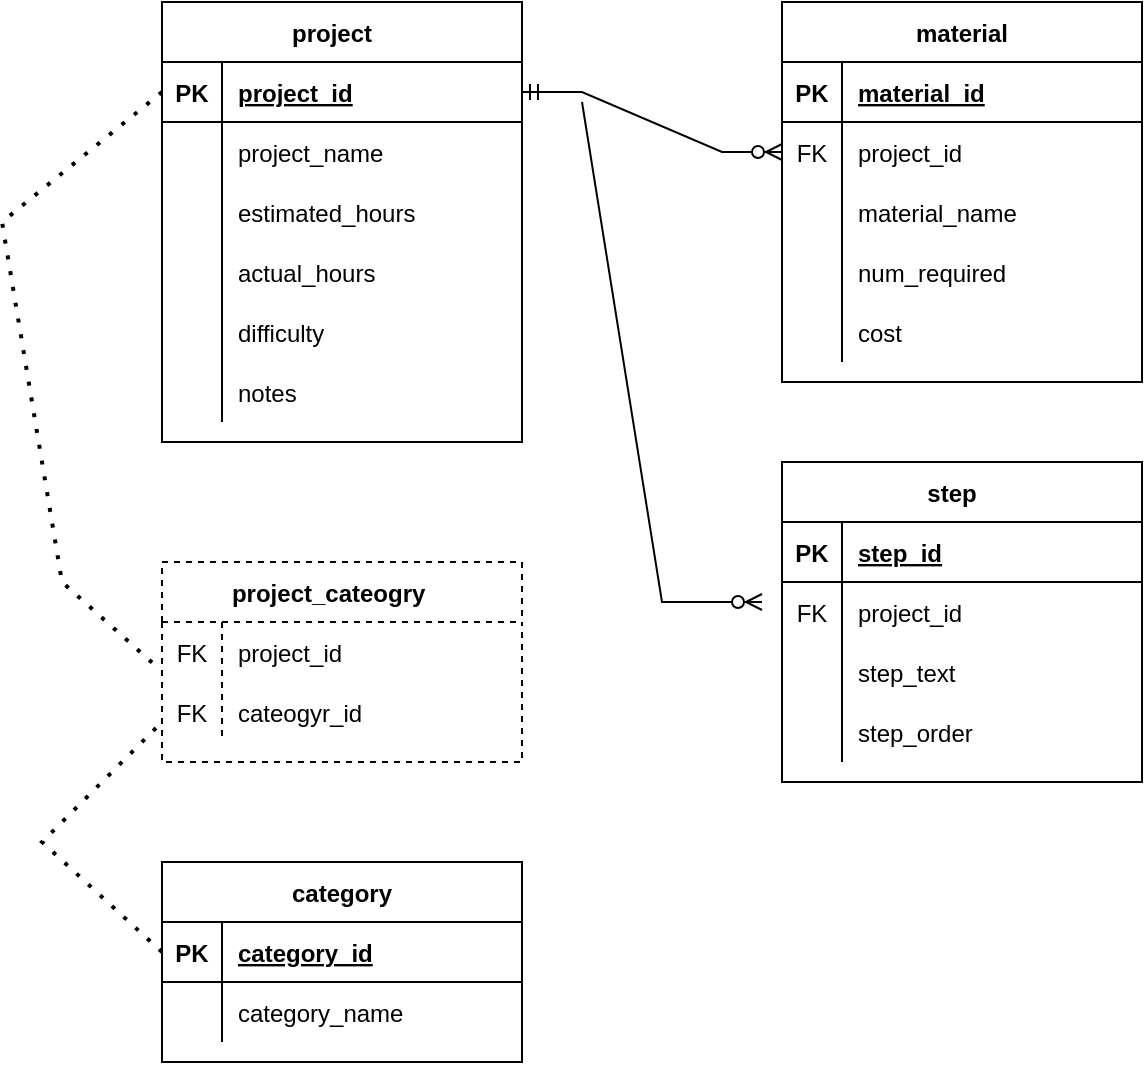 <mxfile version="20.2.3" type="device"><diagram id="pKIGWsjTR0xT4qYTMREx" name="Page-1"><mxGraphModel dx="764" dy="852" grid="1" gridSize="10" guides="1" tooltips="1" connect="1" arrows="1" fold="1" page="1" pageScale="1" pageWidth="850" pageHeight="1100" math="0" shadow="0"><root><mxCell id="0"/><mxCell id="1" parent="0"/><mxCell id="BbensuIwWWZXTWWJ-ywU-1" value="project   " style="shape=table;startSize=30;container=1;collapsible=1;childLayout=tableLayout;fixedRows=1;rowLines=0;fontStyle=1;align=center;resizeLast=1;" vertex="1" parent="1"><mxGeometry x="110" y="90" width="180" height="220" as="geometry"/></mxCell><mxCell id="BbensuIwWWZXTWWJ-ywU-2" value="" style="shape=tableRow;horizontal=0;startSize=0;swimlaneHead=0;swimlaneBody=0;fillColor=none;collapsible=0;dropTarget=0;points=[[0,0.5],[1,0.5]];portConstraint=eastwest;top=0;left=0;right=0;bottom=1;" vertex="1" parent="BbensuIwWWZXTWWJ-ywU-1"><mxGeometry y="30" width="180" height="30" as="geometry"/></mxCell><mxCell id="BbensuIwWWZXTWWJ-ywU-3" value="PK" style="shape=partialRectangle;connectable=0;fillColor=none;top=0;left=0;bottom=0;right=0;fontStyle=1;overflow=hidden;" vertex="1" parent="BbensuIwWWZXTWWJ-ywU-2"><mxGeometry width="30" height="30" as="geometry"><mxRectangle width="30" height="30" as="alternateBounds"/></mxGeometry></mxCell><mxCell id="BbensuIwWWZXTWWJ-ywU-4" value="project_id" style="shape=partialRectangle;connectable=0;fillColor=none;top=0;left=0;bottom=0;right=0;align=left;spacingLeft=6;fontStyle=5;overflow=hidden;" vertex="1" parent="BbensuIwWWZXTWWJ-ywU-2"><mxGeometry x="30" width="150" height="30" as="geometry"><mxRectangle width="150" height="30" as="alternateBounds"/></mxGeometry></mxCell><mxCell id="BbensuIwWWZXTWWJ-ywU-5" value="" style="shape=tableRow;horizontal=0;startSize=0;swimlaneHead=0;swimlaneBody=0;fillColor=none;collapsible=0;dropTarget=0;points=[[0,0.5],[1,0.5]];portConstraint=eastwest;top=0;left=0;right=0;bottom=0;" vertex="1" parent="BbensuIwWWZXTWWJ-ywU-1"><mxGeometry y="60" width="180" height="30" as="geometry"/></mxCell><mxCell id="BbensuIwWWZXTWWJ-ywU-6" value="" style="shape=partialRectangle;connectable=0;fillColor=none;top=0;left=0;bottom=0;right=0;editable=1;overflow=hidden;" vertex="1" parent="BbensuIwWWZXTWWJ-ywU-5"><mxGeometry width="30" height="30" as="geometry"><mxRectangle width="30" height="30" as="alternateBounds"/></mxGeometry></mxCell><mxCell id="BbensuIwWWZXTWWJ-ywU-7" value="project_name" style="shape=partialRectangle;connectable=0;fillColor=none;top=0;left=0;bottom=0;right=0;align=left;spacingLeft=6;overflow=hidden;" vertex="1" parent="BbensuIwWWZXTWWJ-ywU-5"><mxGeometry x="30" width="150" height="30" as="geometry"><mxRectangle width="150" height="30" as="alternateBounds"/></mxGeometry></mxCell><mxCell id="BbensuIwWWZXTWWJ-ywU-8" value="" style="shape=tableRow;horizontal=0;startSize=0;swimlaneHead=0;swimlaneBody=0;fillColor=none;collapsible=0;dropTarget=0;points=[[0,0.5],[1,0.5]];portConstraint=eastwest;top=0;left=0;right=0;bottom=0;" vertex="1" parent="BbensuIwWWZXTWWJ-ywU-1"><mxGeometry y="90" width="180" height="30" as="geometry"/></mxCell><mxCell id="BbensuIwWWZXTWWJ-ywU-9" value="" style="shape=partialRectangle;connectable=0;fillColor=none;top=0;left=0;bottom=0;right=0;editable=1;overflow=hidden;" vertex="1" parent="BbensuIwWWZXTWWJ-ywU-8"><mxGeometry width="30" height="30" as="geometry"><mxRectangle width="30" height="30" as="alternateBounds"/></mxGeometry></mxCell><mxCell id="BbensuIwWWZXTWWJ-ywU-10" value="estimated_hours" style="shape=partialRectangle;connectable=0;fillColor=none;top=0;left=0;bottom=0;right=0;align=left;spacingLeft=6;overflow=hidden;" vertex="1" parent="BbensuIwWWZXTWWJ-ywU-8"><mxGeometry x="30" width="150" height="30" as="geometry"><mxRectangle width="150" height="30" as="alternateBounds"/></mxGeometry></mxCell><mxCell id="BbensuIwWWZXTWWJ-ywU-11" value="" style="shape=tableRow;horizontal=0;startSize=0;swimlaneHead=0;swimlaneBody=0;fillColor=none;collapsible=0;dropTarget=0;points=[[0,0.5],[1,0.5]];portConstraint=eastwest;top=0;left=0;right=0;bottom=0;" vertex="1" parent="BbensuIwWWZXTWWJ-ywU-1"><mxGeometry y="120" width="180" height="30" as="geometry"/></mxCell><mxCell id="BbensuIwWWZXTWWJ-ywU-12" value="" style="shape=partialRectangle;connectable=0;fillColor=none;top=0;left=0;bottom=0;right=0;editable=1;overflow=hidden;" vertex="1" parent="BbensuIwWWZXTWWJ-ywU-11"><mxGeometry width="30" height="30" as="geometry"><mxRectangle width="30" height="30" as="alternateBounds"/></mxGeometry></mxCell><mxCell id="BbensuIwWWZXTWWJ-ywU-13" value="actual_hours" style="shape=partialRectangle;connectable=0;fillColor=none;top=0;left=0;bottom=0;right=0;align=left;spacingLeft=6;overflow=hidden;" vertex="1" parent="BbensuIwWWZXTWWJ-ywU-11"><mxGeometry x="30" width="150" height="30" as="geometry"><mxRectangle width="150" height="30" as="alternateBounds"/></mxGeometry></mxCell><mxCell id="BbensuIwWWZXTWWJ-ywU-17" style="shape=tableRow;horizontal=0;startSize=0;swimlaneHead=0;swimlaneBody=0;fillColor=none;collapsible=0;dropTarget=0;points=[[0,0.5],[1,0.5]];portConstraint=eastwest;top=0;left=0;right=0;bottom=0;" vertex="1" parent="BbensuIwWWZXTWWJ-ywU-1"><mxGeometry y="150" width="180" height="30" as="geometry"/></mxCell><mxCell id="BbensuIwWWZXTWWJ-ywU-18" style="shape=partialRectangle;connectable=0;fillColor=none;top=0;left=0;bottom=0;right=0;editable=1;overflow=hidden;" vertex="1" parent="BbensuIwWWZXTWWJ-ywU-17"><mxGeometry width="30" height="30" as="geometry"><mxRectangle width="30" height="30" as="alternateBounds"/></mxGeometry></mxCell><mxCell id="BbensuIwWWZXTWWJ-ywU-19" value="difficulty" style="shape=partialRectangle;connectable=0;fillColor=none;top=0;left=0;bottom=0;right=0;align=left;spacingLeft=6;overflow=hidden;" vertex="1" parent="BbensuIwWWZXTWWJ-ywU-17"><mxGeometry x="30" width="150" height="30" as="geometry"><mxRectangle width="150" height="30" as="alternateBounds"/></mxGeometry></mxCell><mxCell id="BbensuIwWWZXTWWJ-ywU-14" style="shape=tableRow;horizontal=0;startSize=0;swimlaneHead=0;swimlaneBody=0;fillColor=none;collapsible=0;dropTarget=0;points=[[0,0.5],[1,0.5]];portConstraint=eastwest;top=0;left=0;right=0;bottom=0;" vertex="1" parent="BbensuIwWWZXTWWJ-ywU-1"><mxGeometry y="180" width="180" height="30" as="geometry"/></mxCell><mxCell id="BbensuIwWWZXTWWJ-ywU-15" style="shape=partialRectangle;connectable=0;fillColor=none;top=0;left=0;bottom=0;right=0;editable=1;overflow=hidden;" vertex="1" parent="BbensuIwWWZXTWWJ-ywU-14"><mxGeometry width="30" height="30" as="geometry"><mxRectangle width="30" height="30" as="alternateBounds"/></mxGeometry></mxCell><mxCell id="BbensuIwWWZXTWWJ-ywU-16" value="notes" style="shape=partialRectangle;connectable=0;fillColor=none;top=0;left=0;bottom=0;right=0;align=left;spacingLeft=6;overflow=hidden;" vertex="1" parent="BbensuIwWWZXTWWJ-ywU-14"><mxGeometry x="30" width="150" height="30" as="geometry"><mxRectangle width="150" height="30" as="alternateBounds"/></mxGeometry></mxCell><mxCell id="BbensuIwWWZXTWWJ-ywU-20" value="material" style="shape=table;startSize=30;container=1;collapsible=1;childLayout=tableLayout;fixedRows=1;rowLines=0;fontStyle=1;align=center;resizeLast=1;" vertex="1" parent="1"><mxGeometry x="420" y="90" width="180" height="190" as="geometry"/></mxCell><mxCell id="BbensuIwWWZXTWWJ-ywU-21" value="" style="shape=tableRow;horizontal=0;startSize=0;swimlaneHead=0;swimlaneBody=0;fillColor=none;collapsible=0;dropTarget=0;points=[[0,0.5],[1,0.5]];portConstraint=eastwest;top=0;left=0;right=0;bottom=1;" vertex="1" parent="BbensuIwWWZXTWWJ-ywU-20"><mxGeometry y="30" width="180" height="30" as="geometry"/></mxCell><mxCell id="BbensuIwWWZXTWWJ-ywU-22" value="PK" style="shape=partialRectangle;connectable=0;fillColor=none;top=0;left=0;bottom=0;right=0;fontStyle=1;overflow=hidden;" vertex="1" parent="BbensuIwWWZXTWWJ-ywU-21"><mxGeometry width="30" height="30" as="geometry"><mxRectangle width="30" height="30" as="alternateBounds"/></mxGeometry></mxCell><mxCell id="BbensuIwWWZXTWWJ-ywU-23" value="material_id" style="shape=partialRectangle;connectable=0;fillColor=none;top=0;left=0;bottom=0;right=0;align=left;spacingLeft=6;fontStyle=5;overflow=hidden;" vertex="1" parent="BbensuIwWWZXTWWJ-ywU-21"><mxGeometry x="30" width="150" height="30" as="geometry"><mxRectangle width="150" height="30" as="alternateBounds"/></mxGeometry></mxCell><mxCell id="BbensuIwWWZXTWWJ-ywU-33" value="" style="shape=tableRow;horizontal=0;startSize=0;swimlaneHead=0;swimlaneBody=0;fillColor=none;collapsible=0;dropTarget=0;points=[[0,0.5],[1,0.5]];portConstraint=eastwest;top=0;left=0;right=0;bottom=0;" vertex="1" parent="BbensuIwWWZXTWWJ-ywU-20"><mxGeometry y="60" width="180" height="30" as="geometry"/></mxCell><mxCell id="BbensuIwWWZXTWWJ-ywU-34" value="FK" style="shape=partialRectangle;connectable=0;fillColor=none;top=0;left=0;bottom=0;right=0;fontStyle=0;overflow=hidden;" vertex="1" parent="BbensuIwWWZXTWWJ-ywU-33"><mxGeometry width="30" height="30" as="geometry"><mxRectangle width="30" height="30" as="alternateBounds"/></mxGeometry></mxCell><mxCell id="BbensuIwWWZXTWWJ-ywU-35" value="project_id" style="shape=partialRectangle;connectable=0;fillColor=none;top=0;left=0;bottom=0;right=0;align=left;spacingLeft=6;fontStyle=0;overflow=hidden;" vertex="1" parent="BbensuIwWWZXTWWJ-ywU-33"><mxGeometry x="30" width="150" height="30" as="geometry"><mxRectangle width="150" height="30" as="alternateBounds"/></mxGeometry></mxCell><mxCell id="BbensuIwWWZXTWWJ-ywU-24" value="" style="shape=tableRow;horizontal=0;startSize=0;swimlaneHead=0;swimlaneBody=0;fillColor=none;collapsible=0;dropTarget=0;points=[[0,0.5],[1,0.5]];portConstraint=eastwest;top=0;left=0;right=0;bottom=0;" vertex="1" parent="BbensuIwWWZXTWWJ-ywU-20"><mxGeometry y="90" width="180" height="30" as="geometry"/></mxCell><mxCell id="BbensuIwWWZXTWWJ-ywU-25" value="" style="shape=partialRectangle;connectable=0;fillColor=none;top=0;left=0;bottom=0;right=0;editable=1;overflow=hidden;" vertex="1" parent="BbensuIwWWZXTWWJ-ywU-24"><mxGeometry width="30" height="30" as="geometry"><mxRectangle width="30" height="30" as="alternateBounds"/></mxGeometry></mxCell><mxCell id="BbensuIwWWZXTWWJ-ywU-26" value="material_name" style="shape=partialRectangle;connectable=0;fillColor=none;top=0;left=0;bottom=0;right=0;align=left;spacingLeft=6;overflow=hidden;" vertex="1" parent="BbensuIwWWZXTWWJ-ywU-24"><mxGeometry x="30" width="150" height="30" as="geometry"><mxRectangle width="150" height="30" as="alternateBounds"/></mxGeometry></mxCell><mxCell id="BbensuIwWWZXTWWJ-ywU-27" value="" style="shape=tableRow;horizontal=0;startSize=0;swimlaneHead=0;swimlaneBody=0;fillColor=none;collapsible=0;dropTarget=0;points=[[0,0.5],[1,0.5]];portConstraint=eastwest;top=0;left=0;right=0;bottom=0;" vertex="1" parent="BbensuIwWWZXTWWJ-ywU-20"><mxGeometry y="120" width="180" height="30" as="geometry"/></mxCell><mxCell id="BbensuIwWWZXTWWJ-ywU-28" value="" style="shape=partialRectangle;connectable=0;fillColor=none;top=0;left=0;bottom=0;right=0;editable=1;overflow=hidden;" vertex="1" parent="BbensuIwWWZXTWWJ-ywU-27"><mxGeometry width="30" height="30" as="geometry"><mxRectangle width="30" height="30" as="alternateBounds"/></mxGeometry></mxCell><mxCell id="BbensuIwWWZXTWWJ-ywU-29" value="num_required" style="shape=partialRectangle;connectable=0;fillColor=none;top=0;left=0;bottom=0;right=0;align=left;spacingLeft=6;overflow=hidden;" vertex="1" parent="BbensuIwWWZXTWWJ-ywU-27"><mxGeometry x="30" width="150" height="30" as="geometry"><mxRectangle width="150" height="30" as="alternateBounds"/></mxGeometry></mxCell><mxCell id="BbensuIwWWZXTWWJ-ywU-30" value="" style="shape=tableRow;horizontal=0;startSize=0;swimlaneHead=0;swimlaneBody=0;fillColor=none;collapsible=0;dropTarget=0;points=[[0,0.5],[1,0.5]];portConstraint=eastwest;top=0;left=0;right=0;bottom=0;" vertex="1" parent="BbensuIwWWZXTWWJ-ywU-20"><mxGeometry y="150" width="180" height="30" as="geometry"/></mxCell><mxCell id="BbensuIwWWZXTWWJ-ywU-31" value="" style="shape=partialRectangle;connectable=0;fillColor=none;top=0;left=0;bottom=0;right=0;editable=1;overflow=hidden;" vertex="1" parent="BbensuIwWWZXTWWJ-ywU-30"><mxGeometry width="30" height="30" as="geometry"><mxRectangle width="30" height="30" as="alternateBounds"/></mxGeometry></mxCell><mxCell id="BbensuIwWWZXTWWJ-ywU-32" value="cost" style="shape=partialRectangle;connectable=0;fillColor=none;top=0;left=0;bottom=0;right=0;align=left;spacingLeft=6;overflow=hidden;" vertex="1" parent="BbensuIwWWZXTWWJ-ywU-30"><mxGeometry x="30" width="150" height="30" as="geometry"><mxRectangle width="150" height="30" as="alternateBounds"/></mxGeometry></mxCell><mxCell id="BbensuIwWWZXTWWJ-ywU-36" value="" style="edgeStyle=entityRelationEdgeStyle;fontSize=12;html=1;endArrow=ERzeroToMany;startArrow=ERmandOne;rounded=0;exitX=1;exitY=0.5;exitDx=0;exitDy=0;entryX=0;entryY=0.5;entryDx=0;entryDy=0;" edge="1" parent="1" source="BbensuIwWWZXTWWJ-ywU-2" target="BbensuIwWWZXTWWJ-ywU-33"><mxGeometry width="100" height="100" relative="1" as="geometry"><mxPoint x="300" y="230" as="sourcePoint"/><mxPoint x="410" y="160" as="targetPoint"/></mxGeometry></mxCell><mxCell id="BbensuIwWWZXTWWJ-ywU-38" value="step   " style="shape=table;startSize=30;container=1;collapsible=1;childLayout=tableLayout;fixedRows=1;rowLines=0;fontStyle=1;align=center;resizeLast=1;" vertex="1" parent="1"><mxGeometry x="420" y="320" width="180" height="160" as="geometry"/></mxCell><mxCell id="BbensuIwWWZXTWWJ-ywU-39" value="" style="shape=tableRow;horizontal=0;startSize=0;swimlaneHead=0;swimlaneBody=0;fillColor=none;collapsible=0;dropTarget=0;points=[[0,0.5],[1,0.5]];portConstraint=eastwest;top=0;left=0;right=0;bottom=1;" vertex="1" parent="BbensuIwWWZXTWWJ-ywU-38"><mxGeometry y="30" width="180" height="30" as="geometry"/></mxCell><mxCell id="BbensuIwWWZXTWWJ-ywU-40" value="PK" style="shape=partialRectangle;connectable=0;fillColor=none;top=0;left=0;bottom=0;right=0;fontStyle=1;overflow=hidden;" vertex="1" parent="BbensuIwWWZXTWWJ-ywU-39"><mxGeometry width="30" height="30" as="geometry"><mxRectangle width="30" height="30" as="alternateBounds"/></mxGeometry></mxCell><mxCell id="BbensuIwWWZXTWWJ-ywU-41" value="step_id" style="shape=partialRectangle;connectable=0;fillColor=none;top=0;left=0;bottom=0;right=0;align=left;spacingLeft=6;fontStyle=5;overflow=hidden;" vertex="1" parent="BbensuIwWWZXTWWJ-ywU-39"><mxGeometry x="30" width="150" height="30" as="geometry"><mxRectangle width="150" height="30" as="alternateBounds"/></mxGeometry></mxCell><mxCell id="BbensuIwWWZXTWWJ-ywU-51" value="" style="shape=tableRow;horizontal=0;startSize=0;swimlaneHead=0;swimlaneBody=0;fillColor=none;collapsible=0;dropTarget=0;points=[[0,0.5],[1,0.5]];portConstraint=eastwest;top=0;left=0;right=0;bottom=0;" vertex="1" parent="BbensuIwWWZXTWWJ-ywU-38"><mxGeometry y="60" width="180" height="30" as="geometry"/></mxCell><mxCell id="BbensuIwWWZXTWWJ-ywU-52" value="FK" style="shape=partialRectangle;connectable=0;fillColor=none;top=0;left=0;bottom=0;right=0;fontStyle=0;overflow=hidden;" vertex="1" parent="BbensuIwWWZXTWWJ-ywU-51"><mxGeometry width="30" height="30" as="geometry"><mxRectangle width="30" height="30" as="alternateBounds"/></mxGeometry></mxCell><mxCell id="BbensuIwWWZXTWWJ-ywU-53" value="project_id" style="shape=partialRectangle;connectable=0;fillColor=none;top=0;left=0;bottom=0;right=0;align=left;spacingLeft=6;fontStyle=0;overflow=hidden;" vertex="1" parent="BbensuIwWWZXTWWJ-ywU-51"><mxGeometry x="30" width="150" height="30" as="geometry"><mxRectangle width="150" height="30" as="alternateBounds"/></mxGeometry></mxCell><mxCell id="BbensuIwWWZXTWWJ-ywU-42" value="" style="shape=tableRow;horizontal=0;startSize=0;swimlaneHead=0;swimlaneBody=0;fillColor=none;collapsible=0;dropTarget=0;points=[[0,0.5],[1,0.5]];portConstraint=eastwest;top=0;left=0;right=0;bottom=0;" vertex="1" parent="BbensuIwWWZXTWWJ-ywU-38"><mxGeometry y="90" width="180" height="30" as="geometry"/></mxCell><mxCell id="BbensuIwWWZXTWWJ-ywU-43" value="" style="shape=partialRectangle;connectable=0;fillColor=none;top=0;left=0;bottom=0;right=0;editable=1;overflow=hidden;" vertex="1" parent="BbensuIwWWZXTWWJ-ywU-42"><mxGeometry width="30" height="30" as="geometry"><mxRectangle width="30" height="30" as="alternateBounds"/></mxGeometry></mxCell><mxCell id="BbensuIwWWZXTWWJ-ywU-44" value="step_text" style="shape=partialRectangle;connectable=0;fillColor=none;top=0;left=0;bottom=0;right=0;align=left;spacingLeft=6;overflow=hidden;" vertex="1" parent="BbensuIwWWZXTWWJ-ywU-42"><mxGeometry x="30" width="150" height="30" as="geometry"><mxRectangle width="150" height="30" as="alternateBounds"/></mxGeometry></mxCell><mxCell id="BbensuIwWWZXTWWJ-ywU-45" value="" style="shape=tableRow;horizontal=0;startSize=0;swimlaneHead=0;swimlaneBody=0;fillColor=none;collapsible=0;dropTarget=0;points=[[0,0.5],[1,0.5]];portConstraint=eastwest;top=0;left=0;right=0;bottom=0;" vertex="1" parent="BbensuIwWWZXTWWJ-ywU-38"><mxGeometry y="120" width="180" height="30" as="geometry"/></mxCell><mxCell id="BbensuIwWWZXTWWJ-ywU-46" value="" style="shape=partialRectangle;connectable=0;fillColor=none;top=0;left=0;bottom=0;right=0;editable=1;overflow=hidden;" vertex="1" parent="BbensuIwWWZXTWWJ-ywU-45"><mxGeometry width="30" height="30" as="geometry"><mxRectangle width="30" height="30" as="alternateBounds"/></mxGeometry></mxCell><mxCell id="BbensuIwWWZXTWWJ-ywU-47" value="step_order" style="shape=partialRectangle;connectable=0;fillColor=none;top=0;left=0;bottom=0;right=0;align=left;spacingLeft=6;overflow=hidden;" vertex="1" parent="BbensuIwWWZXTWWJ-ywU-45"><mxGeometry x="30" width="150" height="30" as="geometry"><mxRectangle width="150" height="30" as="alternateBounds"/></mxGeometry></mxCell><mxCell id="BbensuIwWWZXTWWJ-ywU-57" value="" style="fontSize=12;html=1;endArrow=ERzeroToMany;endFill=1;rounded=0;" edge="1" parent="1"><mxGeometry width="100" height="100" relative="1" as="geometry"><mxPoint x="320" y="140" as="sourcePoint"/><mxPoint x="410" y="390" as="targetPoint"/><Array as="points"><mxPoint x="360" y="390"/></Array></mxGeometry></mxCell><mxCell id="BbensuIwWWZXTWWJ-ywU-58" value="category" style="shape=table;startSize=30;container=1;collapsible=1;childLayout=tableLayout;fixedRows=1;rowLines=0;fontStyle=1;align=center;resizeLast=1;" vertex="1" parent="1"><mxGeometry x="110" y="520" width="180" height="100" as="geometry"/></mxCell><mxCell id="BbensuIwWWZXTWWJ-ywU-59" value="" style="shape=tableRow;horizontal=0;startSize=0;swimlaneHead=0;swimlaneBody=0;fillColor=none;collapsible=0;dropTarget=0;points=[[0,0.5],[1,0.5]];portConstraint=eastwest;top=0;left=0;right=0;bottom=1;" vertex="1" parent="BbensuIwWWZXTWWJ-ywU-58"><mxGeometry y="30" width="180" height="30" as="geometry"/></mxCell><mxCell id="BbensuIwWWZXTWWJ-ywU-60" value="PK" style="shape=partialRectangle;connectable=0;fillColor=none;top=0;left=0;bottom=0;right=0;fontStyle=1;overflow=hidden;" vertex="1" parent="BbensuIwWWZXTWWJ-ywU-59"><mxGeometry width="30" height="30" as="geometry"><mxRectangle width="30" height="30" as="alternateBounds"/></mxGeometry></mxCell><mxCell id="BbensuIwWWZXTWWJ-ywU-61" value="category_id" style="shape=partialRectangle;connectable=0;fillColor=none;top=0;left=0;bottom=0;right=0;align=left;spacingLeft=6;fontStyle=5;overflow=hidden;" vertex="1" parent="BbensuIwWWZXTWWJ-ywU-59"><mxGeometry x="30" width="150" height="30" as="geometry"><mxRectangle width="150" height="30" as="alternateBounds"/></mxGeometry></mxCell><mxCell id="BbensuIwWWZXTWWJ-ywU-62" value="" style="shape=tableRow;horizontal=0;startSize=0;swimlaneHead=0;swimlaneBody=0;fillColor=none;collapsible=0;dropTarget=0;points=[[0,0.5],[1,0.5]];portConstraint=eastwest;top=0;left=0;right=0;bottom=0;" vertex="1" parent="BbensuIwWWZXTWWJ-ywU-58"><mxGeometry y="60" width="180" height="30" as="geometry"/></mxCell><mxCell id="BbensuIwWWZXTWWJ-ywU-63" value="" style="shape=partialRectangle;connectable=0;fillColor=none;top=0;left=0;bottom=0;right=0;editable=1;overflow=hidden;" vertex="1" parent="BbensuIwWWZXTWWJ-ywU-62"><mxGeometry width="30" height="30" as="geometry"><mxRectangle width="30" height="30" as="alternateBounds"/></mxGeometry></mxCell><mxCell id="BbensuIwWWZXTWWJ-ywU-64" value="category_name" style="shape=partialRectangle;connectable=0;fillColor=none;top=0;left=0;bottom=0;right=0;align=left;spacingLeft=6;overflow=hidden;" vertex="1" parent="BbensuIwWWZXTWWJ-ywU-62"><mxGeometry x="30" width="150" height="30" as="geometry"><mxRectangle width="150" height="30" as="alternateBounds"/></mxGeometry></mxCell><mxCell id="BbensuIwWWZXTWWJ-ywU-71" value="project_cateogry    " style="shape=table;startSize=30;container=1;collapsible=1;childLayout=tableLayout;fixedRows=1;rowLines=0;fontStyle=1;align=center;resizeLast=1;dashed=1;" vertex="1" parent="1"><mxGeometry x="110" y="370" width="180" height="100" as="geometry"/></mxCell><mxCell id="BbensuIwWWZXTWWJ-ywU-87" value="" style="shape=tableRow;horizontal=0;startSize=0;swimlaneHead=0;swimlaneBody=0;fillColor=none;collapsible=0;dropTarget=0;points=[[0,0.5],[1,0.5]];portConstraint=eastwest;top=0;left=0;right=0;bottom=0;" vertex="1" parent="BbensuIwWWZXTWWJ-ywU-71"><mxGeometry y="30" width="180" height="30" as="geometry"/></mxCell><mxCell id="BbensuIwWWZXTWWJ-ywU-88" value="FK" style="shape=partialRectangle;connectable=0;fillColor=none;top=0;left=0;bottom=0;right=0;fontStyle=0;overflow=hidden;" vertex="1" parent="BbensuIwWWZXTWWJ-ywU-87"><mxGeometry width="30" height="30" as="geometry"><mxRectangle width="30" height="30" as="alternateBounds"/></mxGeometry></mxCell><mxCell id="BbensuIwWWZXTWWJ-ywU-89" value="project_id" style="shape=partialRectangle;connectable=0;fillColor=none;top=0;left=0;bottom=0;right=0;align=left;spacingLeft=6;fontStyle=0;overflow=hidden;" vertex="1" parent="BbensuIwWWZXTWWJ-ywU-87"><mxGeometry x="30" width="150" height="30" as="geometry"><mxRectangle width="150" height="30" as="alternateBounds"/></mxGeometry></mxCell><mxCell id="BbensuIwWWZXTWWJ-ywU-84" value="" style="shape=tableRow;horizontal=0;startSize=0;swimlaneHead=0;swimlaneBody=0;fillColor=none;collapsible=0;dropTarget=0;points=[[0,0.5],[1,0.5]];portConstraint=eastwest;top=0;left=0;right=0;bottom=0;" vertex="1" parent="BbensuIwWWZXTWWJ-ywU-71"><mxGeometry y="60" width="180" height="30" as="geometry"/></mxCell><mxCell id="BbensuIwWWZXTWWJ-ywU-85" value="FK" style="shape=partialRectangle;connectable=0;fillColor=none;top=0;left=0;bottom=0;right=0;fontStyle=0;overflow=hidden;" vertex="1" parent="BbensuIwWWZXTWWJ-ywU-84"><mxGeometry width="30" height="30" as="geometry"><mxRectangle width="30" height="30" as="alternateBounds"/></mxGeometry></mxCell><mxCell id="BbensuIwWWZXTWWJ-ywU-86" value="cateogyr_id" style="shape=partialRectangle;connectable=0;fillColor=none;top=0;left=0;bottom=0;right=0;align=left;spacingLeft=6;fontStyle=0;overflow=hidden;" vertex="1" parent="BbensuIwWWZXTWWJ-ywU-84"><mxGeometry x="30" width="150" height="30" as="geometry"><mxRectangle width="150" height="30" as="alternateBounds"/></mxGeometry></mxCell><mxCell id="BbensuIwWWZXTWWJ-ywU-90" value="" style="endArrow=none;dashed=1;html=1;dashPattern=1 3;strokeWidth=2;rounded=0;exitX=0;exitY=0.5;exitDx=0;exitDy=0;entryX=-0.017;entryY=0.733;entryDx=0;entryDy=0;entryPerimeter=0;" edge="1" parent="1" source="BbensuIwWWZXTWWJ-ywU-2" target="BbensuIwWWZXTWWJ-ywU-87"><mxGeometry width="50" height="50" relative="1" as="geometry"><mxPoint x="370" y="440" as="sourcePoint"/><mxPoint x="420" y="390" as="targetPoint"/><Array as="points"><mxPoint x="30" y="200"/><mxPoint x="60" y="380"/></Array></mxGeometry></mxCell><mxCell id="BbensuIwWWZXTWWJ-ywU-91" value="" style="endArrow=none;dashed=1;html=1;dashPattern=1 3;strokeWidth=2;rounded=0;exitX=0;exitY=0.5;exitDx=0;exitDy=0;" edge="1" parent="1" source="BbensuIwWWZXTWWJ-ywU-59"><mxGeometry width="50" height="50" relative="1" as="geometry"><mxPoint x="100" y="560" as="sourcePoint"/><mxPoint x="110" y="450" as="targetPoint"/><Array as="points"><mxPoint x="50" y="510"/></Array></mxGeometry></mxCell></root></mxGraphModel></diagram></mxfile>